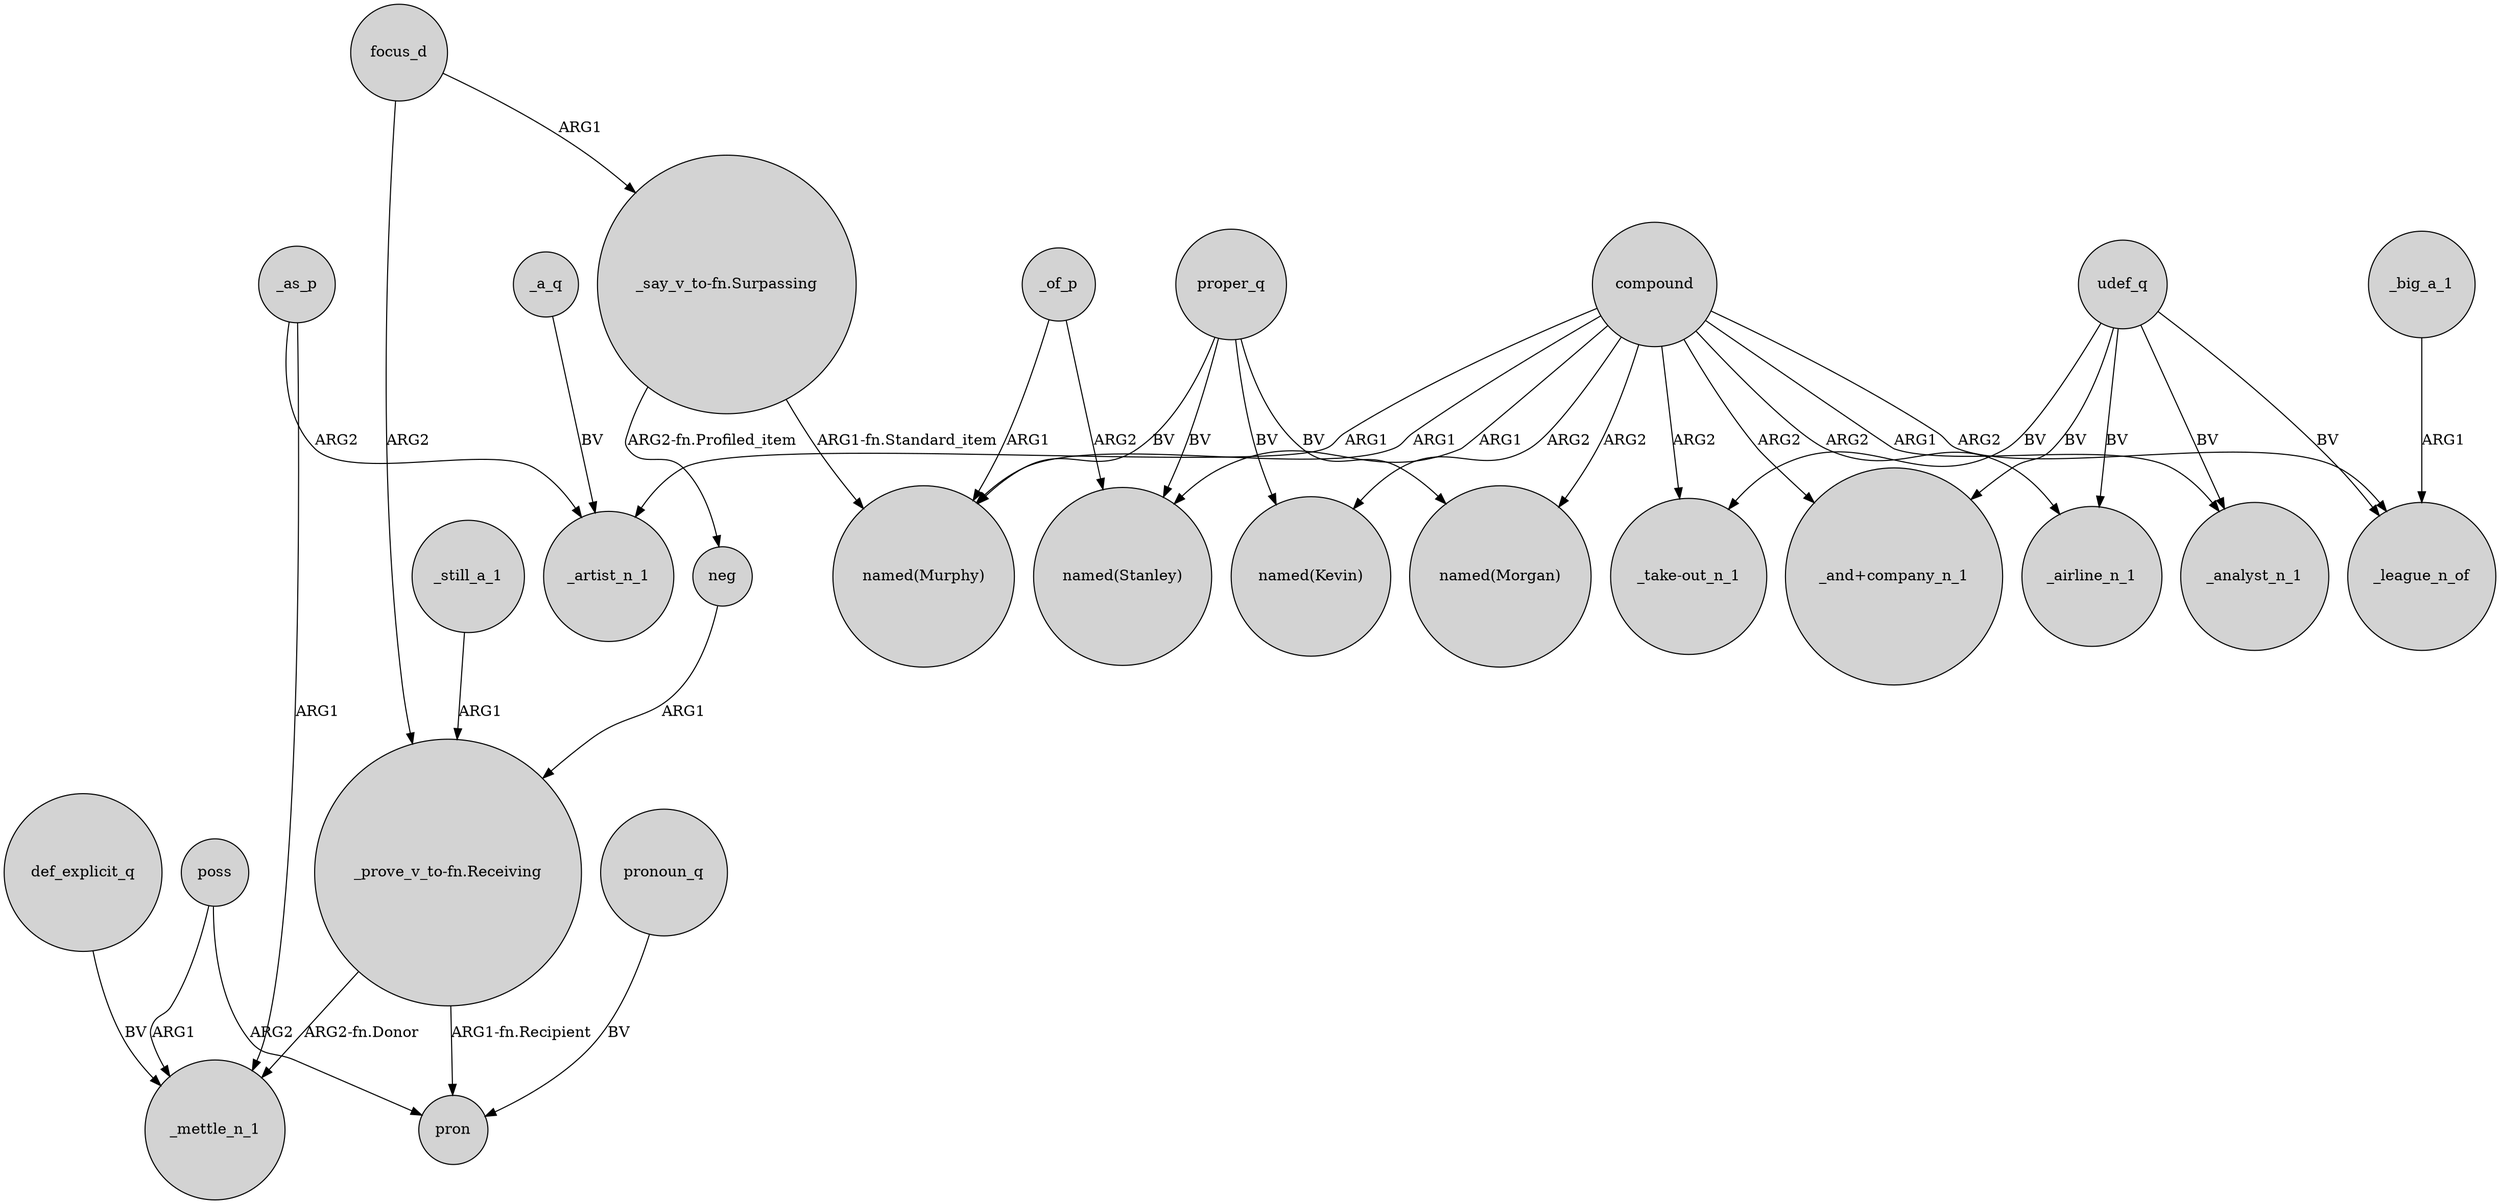 digraph {
	node [shape=circle style=filled]
	_as_p -> _mettle_n_1 [label=ARG1]
	neg -> "_prove_v_to-fn.Receiving" [label=ARG1]
	_still_a_1 -> "_prove_v_to-fn.Receiving" [label=ARG1]
	_of_p -> "named(Stanley)" [label=ARG2]
	_a_q -> _artist_n_1 [label=BV]
	udef_q -> _analyst_n_1 [label=BV]
	compound -> _league_n_of [label=ARG2]
	compound -> "_and+company_n_1" [label=ARG2]
	_of_p -> "named(Murphy)" [label=ARG1]
	_as_p -> _artist_n_1 [label=ARG2]
	focus_d -> "_prove_v_to-fn.Receiving" [label=ARG2]
	udef_q -> _airline_n_1 [label=BV]
	proper_q -> "named(Stanley)" [label=BV]
	_big_a_1 -> _league_n_of [label=ARG1]
	"_prove_v_to-fn.Receiving" -> pron [label="ARG1-fn.Recipient"]
	def_explicit_q -> _mettle_n_1 [label=BV]
	pronoun_q -> pron [label=BV]
	proper_q -> "named(Murphy)" [label=BV]
	compound -> "_take-out_n_1" [label=ARG2]
	poss -> pron [label=ARG2]
	compound -> _airline_n_1 [label=ARG2]
	poss -> _mettle_n_1 [label=ARG1]
	compound -> _analyst_n_1 [label=ARG1]
	compound -> "named(Morgan)" [label=ARG2]
	compound -> _artist_n_1 [label=ARG1]
	udef_q -> _league_n_of [label=BV]
	compound -> "named(Kevin)" [label=ARG2]
	"_prove_v_to-fn.Receiving" -> _mettle_n_1 [label="ARG2-fn.Donor"]
	"_say_v_to-fn.Surpassing" -> "named(Murphy)" [label="ARG1-fn.Standard_item"]
	udef_q -> "_take-out_n_1" [label=BV]
	focus_d -> "_say_v_to-fn.Surpassing" [label=ARG1]
	udef_q -> "_and+company_n_1" [label=BV]
	proper_q -> "named(Morgan)" [label=BV]
	compound -> "named(Stanley)" [label=ARG1]
	proper_q -> "named(Kevin)" [label=BV]
	compound -> "named(Murphy)" [label=ARG1]
	"_say_v_to-fn.Surpassing" -> neg [label="ARG2-fn.Profiled_item"]
}
